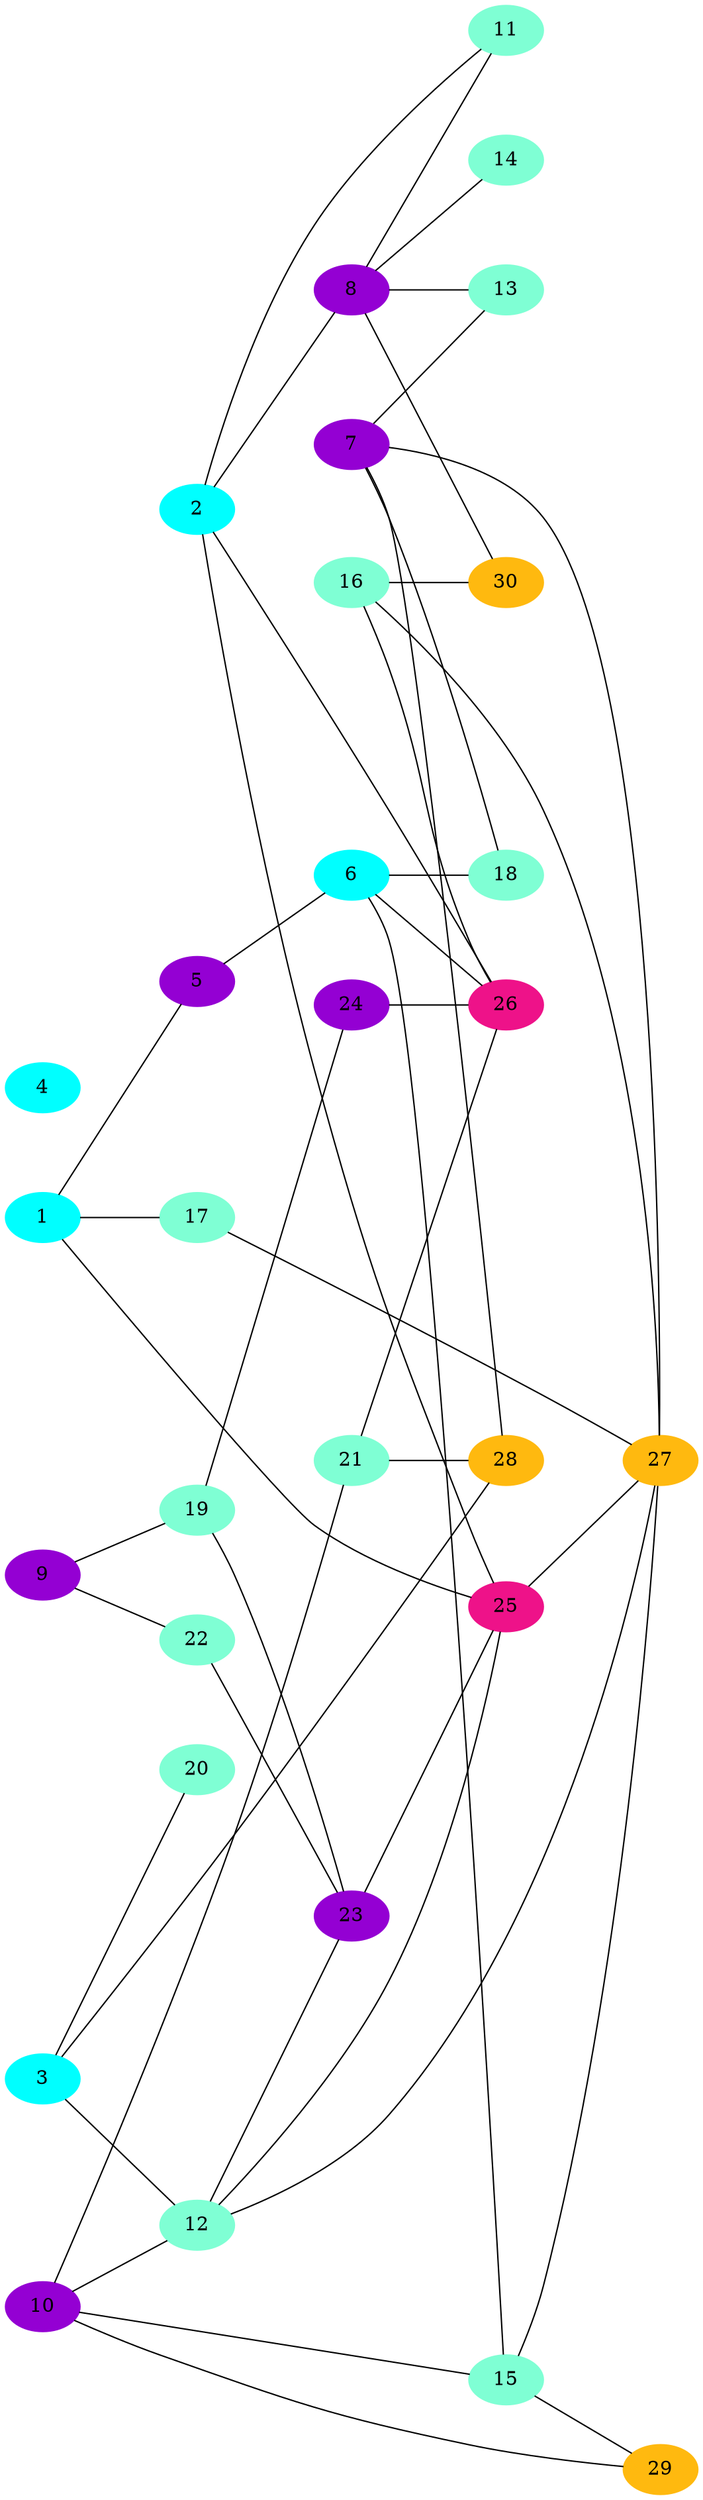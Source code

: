 graph big_paint_graph{
	rankdir = LR;
	ranksep = 0.8;
	nodesep = 0.8;
	1--5;
	1--17;
	1--25;
	2--8;
	2--11;
	2--25;
	2--26;
	3--12;
	3--20;
	3--28;
	5--6;
	6--15;
	6--18;
	6--26;
	7--13;
	7--18;
	7--27;
	7--28;
	8--11;
	8--13;
	8--14;
	8--30;
	9--19;
	9--22;
	10--12;
	10--15;
	10--21;
	10--29;
	12--23;
	12--25;
	12--27;
	15--27;
	15--29;
	16--26;
	16--27;
	16--30;
	17--27;
	19--23;
	19--24;
	21--26;
	21--28;
	22--23;
	23--25;
	24--26;
	25--27;
	1 [color="aqua",style=filled];
	2 [color="aqua",style=filled];
	3 [color="aqua",style=filled];
	4 [color="aqua",style=filled];
	5 [color="darkviolet",style=filled];
	6 [color="aqua",style=filled];
	7 [color="darkviolet",style=filled];
	8 [color="darkviolet",style=filled];
	9 [color="darkviolet",style=filled];
	10 [color="darkviolet",style=filled];
	11 [color="aquamarine",style=filled];
	12 [color="aquamarine",style=filled];
	13 [color="aquamarine",style=filled];
	14 [color="aquamarine",style=filled];
	15 [color="aquamarine",style=filled];
	16 [color="aquamarine",style=filled];
	17 [color="aquamarine",style=filled];
	18 [color="aquamarine",style=filled];
	19 [color="aquamarine",style=filled];
	20 [color="aquamarine",style=filled];
	21 [color="aquamarine",style=filled];
	22 [color="aquamarine",style=filled];
	23 [color="darkviolet",style=filled];
	24 [color="darkviolet",style=filled];
	25 [color="deeppink2",style=filled];
	26 [color="deeppink2",style=filled];
	27 [color="darkgoldenrod1",style=filled];
	28 [color="darkgoldenrod1",style=filled];
	29 [color="darkgoldenrod1",style=filled];
	30 [color="darkgoldenrod1",style=filled];
}
